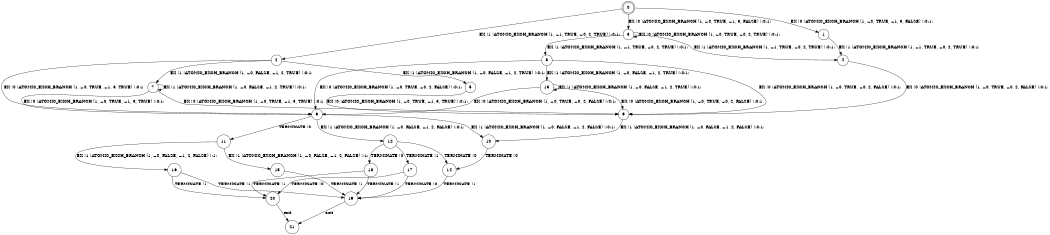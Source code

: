 digraph BCG {
size = "7, 10.5";
center = TRUE;
node [shape = circle];
0 [peripheries = 2];
0 -> 1 [label = "EX !0 !ATOMIC_EXCH_BRANCH (1, +0, TRUE, +1, 3, FALSE) !:0:1:"];
0 -> 2 [label = "EX !1 !ATOMIC_EXCH_BRANCH (1, +1, TRUE, +0, 2, TRUE) !:0:1:"];
0 -> 3 [label = "EX !0 !ATOMIC_EXCH_BRANCH (1, +0, TRUE, +1, 3, FALSE) !:0:1:"];
1 -> 4 [label = "EX !1 !ATOMIC_EXCH_BRANCH (1, +1, TRUE, +0, 2, TRUE) !:0:1:"];
2 -> 5 [label = "EX !1 !ATOMIC_EXCH_BRANCH (1, +0, FALSE, +1, 2, TRUE) !:0:1:"];
2 -> 6 [label = "EX !0 !ATOMIC_EXCH_BRANCH (1, +0, TRUE, +1, 3, TRUE) !:0:1:"];
2 -> 7 [label = "EX !1 !ATOMIC_EXCH_BRANCH (1, +0, FALSE, +1, 2, TRUE) !:0:1:"];
3 -> 4 [label = "EX !1 !ATOMIC_EXCH_BRANCH (1, +1, TRUE, +0, 2, TRUE) !:0:1:"];
3 -> 8 [label = "EX !1 !ATOMIC_EXCH_BRANCH (1, +1, TRUE, +0, 2, TRUE) !:0:1:"];
3 -> 3 [label = "EX !0 !ATOMIC_EXCH_BRANCH (1, +0, TRUE, +0, 2, TRUE) !:0:1:"];
4 -> 9 [label = "EX !0 !ATOMIC_EXCH_BRANCH (1, +0, TRUE, +0, 2, FALSE) !:0:1:"];
5 -> 9 [label = "EX !0 !ATOMIC_EXCH_BRANCH (1, +0, TRUE, +1, 3, TRUE) !:0:1:"];
6 -> 10 [label = "EX !1 !ATOMIC_EXCH_BRANCH (1, +0, FALSE, +1, 2, FALSE) !:0:1:"];
6 -> 11 [label = "TERMINATE !0"];
6 -> 12 [label = "EX !1 !ATOMIC_EXCH_BRANCH (1, +0, FALSE, +1, 2, FALSE) !:0:1:"];
7 -> 9 [label = "EX !0 !ATOMIC_EXCH_BRANCH (1, +0, TRUE, +1, 3, TRUE) !:0:1:"];
7 -> 6 [label = "EX !0 !ATOMIC_EXCH_BRANCH (1, +0, TRUE, +1, 3, TRUE) !:0:1:"];
7 -> 7 [label = "EX !1 !ATOMIC_EXCH_BRANCH (1, +0, FALSE, +1, 2, TRUE) !:0:1:"];
8 -> 9 [label = "EX !0 !ATOMIC_EXCH_BRANCH (1, +0, TRUE, +0, 2, FALSE) !:0:1:"];
8 -> 13 [label = "EX !1 !ATOMIC_EXCH_BRANCH (1, +0, FALSE, +1, 2, TRUE) !:0:1:"];
8 -> 6 [label = "EX !0 !ATOMIC_EXCH_BRANCH (1, +0, TRUE, +0, 2, FALSE) !:0:1:"];
9 -> 10 [label = "EX !1 !ATOMIC_EXCH_BRANCH (1, +0, FALSE, +1, 2, FALSE) !:0:1:"];
10 -> 14 [label = "TERMINATE !0"];
11 -> 15 [label = "EX !1 !ATOMIC_EXCH_BRANCH (1, +0, FALSE, +1, 2, FALSE) !:1:"];
11 -> 16 [label = "EX !1 !ATOMIC_EXCH_BRANCH (1, +0, FALSE, +1, 2, FALSE) !:1:"];
12 -> 14 [label = "TERMINATE !0"];
12 -> 17 [label = "TERMINATE !1"];
12 -> 18 [label = "TERMINATE !0"];
13 -> 9 [label = "EX !0 !ATOMIC_EXCH_BRANCH (1, +0, TRUE, +0, 2, FALSE) !:0:1:"];
13 -> 13 [label = "EX !1 !ATOMIC_EXCH_BRANCH (1, +0, FALSE, +1, 2, TRUE) !:0:1:"];
13 -> 6 [label = "EX !0 !ATOMIC_EXCH_BRANCH (1, +0, TRUE, +0, 2, FALSE) !:0:1:"];
14 -> 19 [label = "TERMINATE !1"];
15 -> 19 [label = "TERMINATE !1"];
16 -> 19 [label = "TERMINATE !1"];
16 -> 20 [label = "TERMINATE !1"];
17 -> 19 [label = "TERMINATE !0"];
17 -> 20 [label = "TERMINATE !0"];
18 -> 19 [label = "TERMINATE !1"];
18 -> 20 [label = "TERMINATE !1"];
19 -> 21 [label = "exit"];
20 -> 21 [label = "exit"];
}
